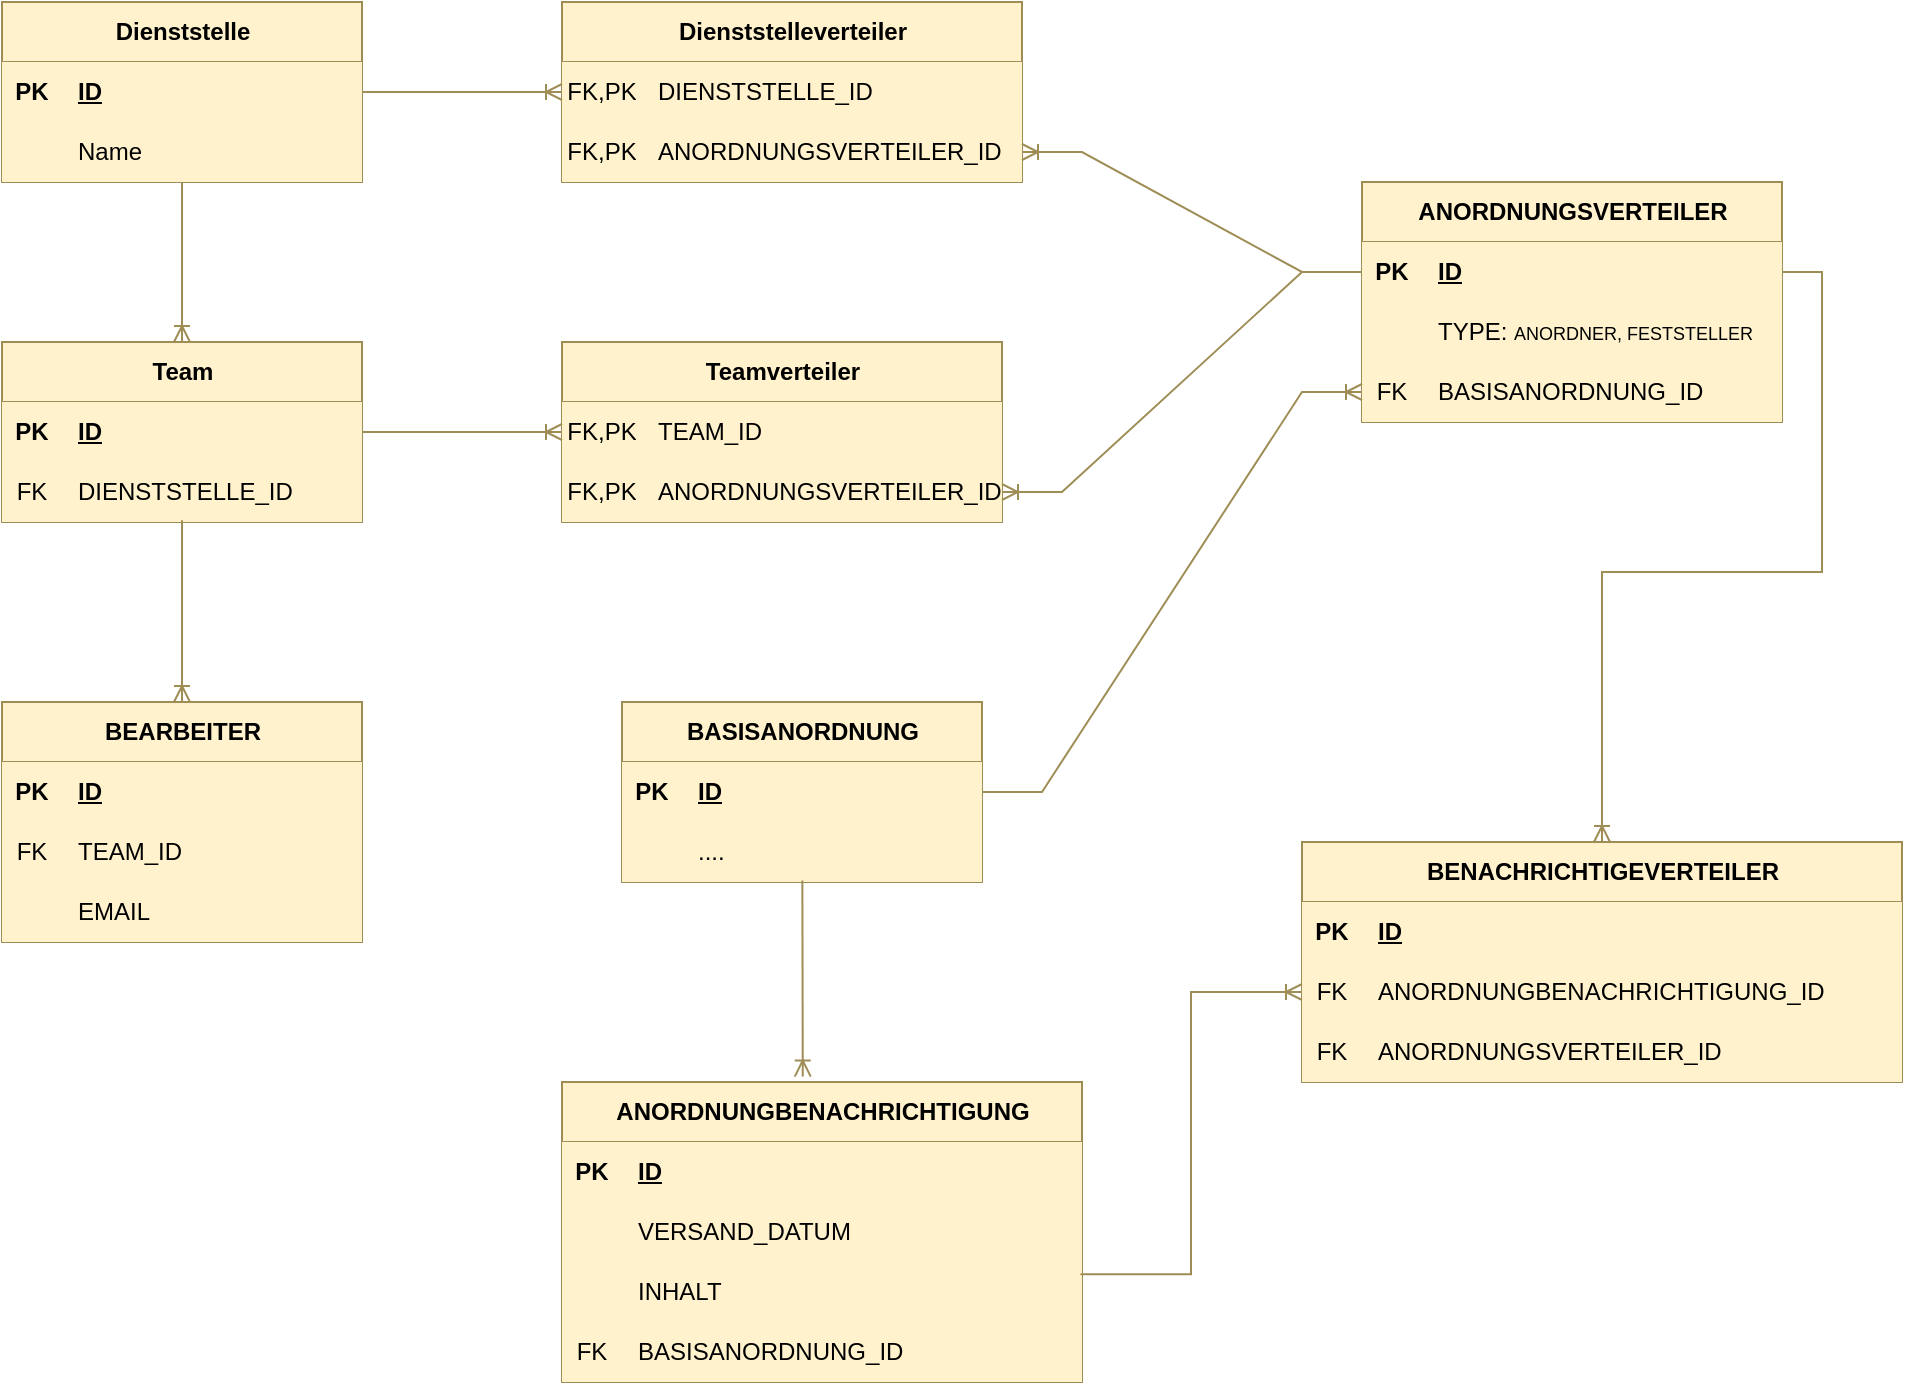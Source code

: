<mxfile version="21.6.9" type="github">
  <diagram name="Seite-1" id="PfpxPfgZqKipbwy2En_Y">
    <mxGraphModel dx="1684" dy="457" grid="1" gridSize="10" guides="1" tooltips="1" connect="1" arrows="1" fold="1" page="1" pageScale="1" pageWidth="827" pageHeight="1169" math="0" shadow="0">
      <root>
        <mxCell id="0" />
        <mxCell id="1" parent="0" />
        <mxCell id="ZoKTxdcFLCi5wjSBSqeG-37" value="BASISANORDNUNG" style="shape=table;startSize=30;container=1;collapsible=1;childLayout=tableLayout;fixedRows=1;rowLines=0;fontStyle=1;align=center;resizeLast=1;html=1;fillColor=#fff2cc;strokeColor=#9f8d56;" vertex="1" parent="1">
          <mxGeometry x="270" y="660" width="180" height="90" as="geometry" />
        </mxCell>
        <mxCell id="ZoKTxdcFLCi5wjSBSqeG-38" value="" style="shape=tableRow;horizontal=0;startSize=0;swimlaneHead=0;swimlaneBody=0;fillColor=#fff2cc;collapsible=0;dropTarget=0;points=[[0,0.5],[1,0.5]];portConstraint=eastwest;top=0;left=0;right=0;bottom=1;strokeColor=#9f8d56;" vertex="1" parent="ZoKTxdcFLCi5wjSBSqeG-37">
          <mxGeometry y="30" width="180" height="30" as="geometry" />
        </mxCell>
        <mxCell id="ZoKTxdcFLCi5wjSBSqeG-39" value="PK" style="shape=partialRectangle;connectable=0;fillColor=#fff2cc;top=0;left=0;bottom=0;right=0;fontStyle=1;overflow=hidden;whiteSpace=wrap;html=1;strokeColor=#9f8d56;" vertex="1" parent="ZoKTxdcFLCi5wjSBSqeG-38">
          <mxGeometry width="30" height="30" as="geometry">
            <mxRectangle width="30" height="30" as="alternateBounds" />
          </mxGeometry>
        </mxCell>
        <mxCell id="ZoKTxdcFLCi5wjSBSqeG-40" value="ID" style="shape=partialRectangle;connectable=0;fillColor=#fff2cc;top=0;left=0;bottom=0;right=0;align=left;spacingLeft=6;fontStyle=5;overflow=hidden;whiteSpace=wrap;html=1;strokeColor=#9f8d56;" vertex="1" parent="ZoKTxdcFLCi5wjSBSqeG-38">
          <mxGeometry x="30" width="150" height="30" as="geometry">
            <mxRectangle width="150" height="30" as="alternateBounds" />
          </mxGeometry>
        </mxCell>
        <mxCell id="ZoKTxdcFLCi5wjSBSqeG-41" value="" style="shape=tableRow;horizontal=0;startSize=0;swimlaneHead=0;swimlaneBody=0;fillColor=#fff2cc;collapsible=0;dropTarget=0;points=[[0,0.5],[1,0.5]];portConstraint=eastwest;top=0;left=0;right=0;bottom=0;strokeColor=#9f8d56;" vertex="1" parent="ZoKTxdcFLCi5wjSBSqeG-37">
          <mxGeometry y="60" width="180" height="30" as="geometry" />
        </mxCell>
        <mxCell id="ZoKTxdcFLCi5wjSBSqeG-42" value="" style="shape=partialRectangle;connectable=0;fillColor=#fff2cc;top=0;left=0;bottom=0;right=0;editable=1;overflow=hidden;whiteSpace=wrap;html=1;strokeColor=#9f8d56;" vertex="1" parent="ZoKTxdcFLCi5wjSBSqeG-41">
          <mxGeometry width="30" height="30" as="geometry">
            <mxRectangle width="30" height="30" as="alternateBounds" />
          </mxGeometry>
        </mxCell>
        <mxCell id="ZoKTxdcFLCi5wjSBSqeG-43" value="...." style="shape=partialRectangle;connectable=0;fillColor=#fff2cc;top=0;left=0;bottom=0;right=0;align=left;spacingLeft=6;overflow=hidden;whiteSpace=wrap;html=1;strokeColor=#9f8d56;" vertex="1" parent="ZoKTxdcFLCi5wjSBSqeG-41">
          <mxGeometry x="30" width="150" height="30" as="geometry">
            <mxRectangle width="150" height="30" as="alternateBounds" />
          </mxGeometry>
        </mxCell>
        <mxCell id="ZoKTxdcFLCi5wjSBSqeG-50" value="ANORDNUNGSVERTEILER" style="shape=table;startSize=30;container=1;collapsible=1;childLayout=tableLayout;fixedRows=1;rowLines=0;fontStyle=1;align=center;resizeLast=1;html=1;fillColor=#fff2cc;strokeColor=#9f8d56;" vertex="1" parent="1">
          <mxGeometry x="640" y="400" width="210" height="120" as="geometry" />
        </mxCell>
        <mxCell id="ZoKTxdcFLCi5wjSBSqeG-51" value="" style="shape=tableRow;horizontal=0;startSize=0;swimlaneHead=0;swimlaneBody=0;fillColor=#fff2cc;collapsible=0;dropTarget=0;points=[[0,0.5],[1,0.5]];portConstraint=eastwest;top=0;left=0;right=0;bottom=1;strokeColor=#9f8d56;" vertex="1" parent="ZoKTxdcFLCi5wjSBSqeG-50">
          <mxGeometry y="30" width="210" height="30" as="geometry" />
        </mxCell>
        <mxCell id="ZoKTxdcFLCi5wjSBSqeG-52" value="PK" style="shape=partialRectangle;connectable=0;fillColor=#fff2cc;top=0;left=0;bottom=0;right=0;fontStyle=1;overflow=hidden;whiteSpace=wrap;html=1;strokeColor=#9f8d56;" vertex="1" parent="ZoKTxdcFLCi5wjSBSqeG-51">
          <mxGeometry width="30" height="30" as="geometry">
            <mxRectangle width="30" height="30" as="alternateBounds" />
          </mxGeometry>
        </mxCell>
        <mxCell id="ZoKTxdcFLCi5wjSBSqeG-53" value="ID" style="shape=partialRectangle;connectable=0;fillColor=#fff2cc;top=0;left=0;bottom=0;right=0;align=left;spacingLeft=6;fontStyle=5;overflow=hidden;whiteSpace=wrap;html=1;strokeColor=#9f8d56;" vertex="1" parent="ZoKTxdcFLCi5wjSBSqeG-51">
          <mxGeometry x="30" width="180" height="30" as="geometry">
            <mxRectangle width="180" height="30" as="alternateBounds" />
          </mxGeometry>
        </mxCell>
        <mxCell id="ZoKTxdcFLCi5wjSBSqeG-60" value="" style="shape=tableRow;horizontal=0;startSize=0;swimlaneHead=0;swimlaneBody=0;fillColor=#fff2cc;collapsible=0;dropTarget=0;points=[[0,0.5],[1,0.5]];portConstraint=eastwest;top=0;left=0;right=0;bottom=0;strokeColor=#9f8d56;" vertex="1" parent="ZoKTxdcFLCi5wjSBSqeG-50">
          <mxGeometry y="60" width="210" height="30" as="geometry" />
        </mxCell>
        <mxCell id="ZoKTxdcFLCi5wjSBSqeG-61" value="" style="shape=partialRectangle;connectable=0;fillColor=#fff2cc;top=0;left=0;bottom=0;right=0;editable=1;overflow=hidden;whiteSpace=wrap;html=1;strokeColor=#9f8d56;" vertex="1" parent="ZoKTxdcFLCi5wjSBSqeG-60">
          <mxGeometry width="30" height="30" as="geometry">
            <mxRectangle width="30" height="30" as="alternateBounds" />
          </mxGeometry>
        </mxCell>
        <mxCell id="ZoKTxdcFLCi5wjSBSqeG-62" value="&lt;span style=&quot;border-color: var(--border-color);&quot;&gt;TYPE&lt;/span&gt;:&amp;nbsp;&lt;font style=&quot;border-color: var(--border-color); font-size: 9px;&quot;&gt;ANORDNER, FESTSTELLER&lt;/font&gt;" style="shape=partialRectangle;connectable=0;fillColor=#fff2cc;top=0;left=0;bottom=0;right=0;align=left;spacingLeft=6;overflow=hidden;whiteSpace=wrap;html=1;strokeColor=#9f8d56;" vertex="1" parent="ZoKTxdcFLCi5wjSBSqeG-60">
          <mxGeometry x="30" width="180" height="30" as="geometry">
            <mxRectangle width="180" height="30" as="alternateBounds" />
          </mxGeometry>
        </mxCell>
        <mxCell id="ZoKTxdcFLCi5wjSBSqeG-54" value="" style="shape=tableRow;horizontal=0;startSize=0;swimlaneHead=0;swimlaneBody=0;fillColor=#fff2cc;collapsible=0;dropTarget=0;points=[[0,0.5],[1,0.5]];portConstraint=eastwest;top=0;left=0;right=0;bottom=0;strokeColor=#9f8d56;" vertex="1" parent="ZoKTxdcFLCi5wjSBSqeG-50">
          <mxGeometry y="90" width="210" height="30" as="geometry" />
        </mxCell>
        <mxCell id="ZoKTxdcFLCi5wjSBSqeG-55" value="FK" style="shape=partialRectangle;connectable=0;fillColor=#fff2cc;top=0;left=0;bottom=0;right=0;editable=1;overflow=hidden;whiteSpace=wrap;html=1;strokeColor=#9f8d56;" vertex="1" parent="ZoKTxdcFLCi5wjSBSqeG-54">
          <mxGeometry width="30" height="30" as="geometry">
            <mxRectangle width="30" height="30" as="alternateBounds" />
          </mxGeometry>
        </mxCell>
        <mxCell id="ZoKTxdcFLCi5wjSBSqeG-56" value="BASISANORDNUNG_ID" style="shape=partialRectangle;connectable=0;fillColor=#fff2cc;top=0;left=0;bottom=0;right=0;align=left;spacingLeft=6;overflow=hidden;whiteSpace=wrap;html=1;strokeColor=#9f8d56;" vertex="1" parent="ZoKTxdcFLCi5wjSBSqeG-54">
          <mxGeometry x="30" width="180" height="30" as="geometry">
            <mxRectangle width="180" height="30" as="alternateBounds" />
          </mxGeometry>
        </mxCell>
        <mxCell id="ZoKTxdcFLCi5wjSBSqeG-67" value="" style="edgeStyle=entityRelationEdgeStyle;fontSize=12;html=1;endArrow=ERoneToMany;rounded=0;exitX=1;exitY=0.5;exitDx=0;exitDy=0;entryX=0;entryY=0.5;entryDx=0;entryDy=0;fillColor=#fff2cc;strokeColor=#9f8d56;" edge="1" parent="1" source="ZoKTxdcFLCi5wjSBSqeG-38" target="ZoKTxdcFLCi5wjSBSqeG-54">
          <mxGeometry width="100" height="100" relative="1" as="geometry">
            <mxPoint x="330" y="720" as="sourcePoint" />
            <mxPoint x="260" y="630" as="targetPoint" />
          </mxGeometry>
        </mxCell>
        <mxCell id="ZoKTxdcFLCi5wjSBSqeG-68" value="BEARBEITER" style="shape=table;startSize=30;container=1;collapsible=1;childLayout=tableLayout;fixedRows=1;rowLines=0;fontStyle=1;align=center;resizeLast=1;html=1;fillColor=#fff2cc;strokeColor=#9f8d56;" vertex="1" parent="1">
          <mxGeometry x="-40" y="660" width="180" height="120" as="geometry" />
        </mxCell>
        <mxCell id="ZoKTxdcFLCi5wjSBSqeG-69" value="" style="shape=tableRow;horizontal=0;startSize=0;swimlaneHead=0;swimlaneBody=0;fillColor=#fff2cc;collapsible=0;dropTarget=0;points=[[0,0.5],[1,0.5]];portConstraint=eastwest;top=0;left=0;right=0;bottom=1;strokeColor=#9f8d56;" vertex="1" parent="ZoKTxdcFLCi5wjSBSqeG-68">
          <mxGeometry y="30" width="180" height="30" as="geometry" />
        </mxCell>
        <mxCell id="ZoKTxdcFLCi5wjSBSqeG-70" value="PK" style="shape=partialRectangle;connectable=0;fillColor=#fff2cc;top=0;left=0;bottom=0;right=0;fontStyle=1;overflow=hidden;whiteSpace=wrap;html=1;strokeColor=#9f8d56;" vertex="1" parent="ZoKTxdcFLCi5wjSBSqeG-69">
          <mxGeometry width="30" height="30" as="geometry">
            <mxRectangle width="30" height="30" as="alternateBounds" />
          </mxGeometry>
        </mxCell>
        <mxCell id="ZoKTxdcFLCi5wjSBSqeG-71" value="ID" style="shape=partialRectangle;connectable=0;fillColor=#fff2cc;top=0;left=0;bottom=0;right=0;align=left;spacingLeft=6;fontStyle=5;overflow=hidden;whiteSpace=wrap;html=1;strokeColor=#9f8d56;" vertex="1" parent="ZoKTxdcFLCi5wjSBSqeG-69">
          <mxGeometry x="30" width="150" height="30" as="geometry">
            <mxRectangle width="150" height="30" as="alternateBounds" />
          </mxGeometry>
        </mxCell>
        <mxCell id="ZoKTxdcFLCi5wjSBSqeG-72" value="" style="shape=tableRow;horizontal=0;startSize=0;swimlaneHead=0;swimlaneBody=0;fillColor=#fff2cc;collapsible=0;dropTarget=0;points=[[0,0.5],[1,0.5]];portConstraint=eastwest;top=0;left=0;right=0;bottom=0;strokeColor=#9f8d56;" vertex="1" parent="ZoKTxdcFLCi5wjSBSqeG-68">
          <mxGeometry y="60" width="180" height="30" as="geometry" />
        </mxCell>
        <mxCell id="ZoKTxdcFLCi5wjSBSqeG-73" value="FK" style="shape=partialRectangle;connectable=0;fillColor=#fff2cc;top=0;left=0;bottom=0;right=0;editable=1;overflow=hidden;whiteSpace=wrap;html=1;strokeColor=#9f8d56;" vertex="1" parent="ZoKTxdcFLCi5wjSBSqeG-72">
          <mxGeometry width="30" height="30" as="geometry">
            <mxRectangle width="30" height="30" as="alternateBounds" />
          </mxGeometry>
        </mxCell>
        <mxCell id="ZoKTxdcFLCi5wjSBSqeG-74" value="TEAM_ID" style="shape=partialRectangle;connectable=0;fillColor=#fff2cc;top=0;left=0;bottom=0;right=0;align=left;spacingLeft=6;overflow=hidden;whiteSpace=wrap;html=1;strokeColor=#9f8d56;" vertex="1" parent="ZoKTxdcFLCi5wjSBSqeG-72">
          <mxGeometry x="30" width="150" height="30" as="geometry">
            <mxRectangle width="150" height="30" as="alternateBounds" />
          </mxGeometry>
        </mxCell>
        <mxCell id="ZoKTxdcFLCi5wjSBSqeG-128" value="" style="shape=tableRow;horizontal=0;startSize=0;swimlaneHead=0;swimlaneBody=0;fillColor=#fff2cc;collapsible=0;dropTarget=0;points=[[0,0.5],[1,0.5]];portConstraint=eastwest;top=0;left=0;right=0;bottom=0;strokeColor=#9f8d56;" vertex="1" parent="ZoKTxdcFLCi5wjSBSqeG-68">
          <mxGeometry y="90" width="180" height="30" as="geometry" />
        </mxCell>
        <mxCell id="ZoKTxdcFLCi5wjSBSqeG-129" value="" style="shape=partialRectangle;connectable=0;fillColor=#fff2cc;top=0;left=0;bottom=0;right=0;editable=1;overflow=hidden;whiteSpace=wrap;html=1;strokeColor=#9f8d56;" vertex="1" parent="ZoKTxdcFLCi5wjSBSqeG-128">
          <mxGeometry width="30" height="30" as="geometry">
            <mxRectangle width="30" height="30" as="alternateBounds" />
          </mxGeometry>
        </mxCell>
        <mxCell id="ZoKTxdcFLCi5wjSBSqeG-130" value="EMAIL" style="shape=partialRectangle;connectable=0;fillColor=#fff2cc;top=0;left=0;bottom=0;right=0;align=left;spacingLeft=6;overflow=hidden;whiteSpace=wrap;html=1;strokeColor=#9f8d56;" vertex="1" parent="ZoKTxdcFLCi5wjSBSqeG-128">
          <mxGeometry x="30" width="150" height="30" as="geometry">
            <mxRectangle width="150" height="30" as="alternateBounds" />
          </mxGeometry>
        </mxCell>
        <mxCell id="ZoKTxdcFLCi5wjSBSqeG-82" value="ANORDNUNGBENACHRICHTIGUNG" style="shape=table;startSize=30;container=1;collapsible=1;childLayout=tableLayout;fixedRows=1;rowLines=0;fontStyle=1;align=center;resizeLast=1;html=1;fillColor=#fff2cc;strokeColor=#9f8d56;" vertex="1" parent="1">
          <mxGeometry x="240" y="850" width="260" height="150" as="geometry" />
        </mxCell>
        <mxCell id="ZoKTxdcFLCi5wjSBSqeG-83" value="" style="shape=tableRow;horizontal=0;startSize=0;swimlaneHead=0;swimlaneBody=0;fillColor=#fff2cc;collapsible=0;dropTarget=0;points=[[0,0.5],[1,0.5]];portConstraint=eastwest;top=0;left=0;right=0;bottom=1;strokeColor=#9f8d56;" vertex="1" parent="ZoKTxdcFLCi5wjSBSqeG-82">
          <mxGeometry y="30" width="260" height="30" as="geometry" />
        </mxCell>
        <mxCell id="ZoKTxdcFLCi5wjSBSqeG-84" value="PK" style="shape=partialRectangle;connectable=0;fillColor=#fff2cc;top=0;left=0;bottom=0;right=0;fontStyle=1;overflow=hidden;whiteSpace=wrap;html=1;strokeColor=#9f8d56;" vertex="1" parent="ZoKTxdcFLCi5wjSBSqeG-83">
          <mxGeometry width="30" height="30" as="geometry">
            <mxRectangle width="30" height="30" as="alternateBounds" />
          </mxGeometry>
        </mxCell>
        <mxCell id="ZoKTxdcFLCi5wjSBSqeG-85" value="ID" style="shape=partialRectangle;connectable=0;fillColor=#fff2cc;top=0;left=0;bottom=0;right=0;align=left;spacingLeft=6;fontStyle=5;overflow=hidden;whiteSpace=wrap;html=1;strokeColor=#9f8d56;" vertex="1" parent="ZoKTxdcFLCi5wjSBSqeG-83">
          <mxGeometry x="30" width="230" height="30" as="geometry">
            <mxRectangle width="230" height="30" as="alternateBounds" />
          </mxGeometry>
        </mxCell>
        <mxCell id="ZoKTxdcFLCi5wjSBSqeG-86" value="" style="shape=tableRow;horizontal=0;startSize=0;swimlaneHead=0;swimlaneBody=0;fillColor=#fff2cc;collapsible=0;dropTarget=0;points=[[0,0.5],[1,0.5]];portConstraint=eastwest;top=0;left=0;right=0;bottom=0;strokeColor=#9f8d56;" vertex="1" parent="ZoKTxdcFLCi5wjSBSqeG-82">
          <mxGeometry y="60" width="260" height="30" as="geometry" />
        </mxCell>
        <mxCell id="ZoKTxdcFLCi5wjSBSqeG-87" value="" style="shape=partialRectangle;connectable=0;fillColor=#fff2cc;top=0;left=0;bottom=0;right=0;editable=1;overflow=hidden;whiteSpace=wrap;html=1;strokeColor=#9f8d56;" vertex="1" parent="ZoKTxdcFLCi5wjSBSqeG-86">
          <mxGeometry width="30" height="30" as="geometry">
            <mxRectangle width="30" height="30" as="alternateBounds" />
          </mxGeometry>
        </mxCell>
        <mxCell id="ZoKTxdcFLCi5wjSBSqeG-88" value="VERSAND_DATUM" style="shape=partialRectangle;connectable=0;fillColor=#fff2cc;top=0;left=0;bottom=0;right=0;align=left;spacingLeft=6;overflow=hidden;whiteSpace=wrap;html=1;strokeColor=#9f8d56;" vertex="1" parent="ZoKTxdcFLCi5wjSBSqeG-86">
          <mxGeometry x="30" width="230" height="30" as="geometry">
            <mxRectangle width="230" height="30" as="alternateBounds" />
          </mxGeometry>
        </mxCell>
        <mxCell id="ZoKTxdcFLCi5wjSBSqeG-89" value="" style="shape=tableRow;horizontal=0;startSize=0;swimlaneHead=0;swimlaneBody=0;fillColor=#fff2cc;collapsible=0;dropTarget=0;points=[[0,0.5],[1,0.5]];portConstraint=eastwest;top=0;left=0;right=0;bottom=0;strokeColor=#9f8d56;" vertex="1" parent="ZoKTxdcFLCi5wjSBSqeG-82">
          <mxGeometry y="90" width="260" height="30" as="geometry" />
        </mxCell>
        <mxCell id="ZoKTxdcFLCi5wjSBSqeG-90" value="" style="shape=partialRectangle;connectable=0;fillColor=#fff2cc;top=0;left=0;bottom=0;right=0;editable=1;overflow=hidden;whiteSpace=wrap;html=1;strokeColor=#9f8d56;" vertex="1" parent="ZoKTxdcFLCi5wjSBSqeG-89">
          <mxGeometry width="30" height="30" as="geometry">
            <mxRectangle width="30" height="30" as="alternateBounds" />
          </mxGeometry>
        </mxCell>
        <mxCell id="ZoKTxdcFLCi5wjSBSqeG-91" value="INHALT" style="shape=partialRectangle;connectable=0;fillColor=#fff2cc;top=0;left=0;bottom=0;right=0;align=left;spacingLeft=6;overflow=hidden;whiteSpace=wrap;html=1;strokeColor=#9f8d56;" vertex="1" parent="ZoKTxdcFLCi5wjSBSqeG-89">
          <mxGeometry x="30" width="230" height="30" as="geometry">
            <mxRectangle width="230" height="30" as="alternateBounds" />
          </mxGeometry>
        </mxCell>
        <mxCell id="ZoKTxdcFLCi5wjSBSqeG-92" value="" style="shape=tableRow;horizontal=0;startSize=0;swimlaneHead=0;swimlaneBody=0;fillColor=#fff2cc;collapsible=0;dropTarget=0;points=[[0,0.5],[1,0.5]];portConstraint=eastwest;top=0;left=0;right=0;bottom=0;strokeColor=#9f8d56;" vertex="1" parent="ZoKTxdcFLCi5wjSBSqeG-82">
          <mxGeometry y="120" width="260" height="30" as="geometry" />
        </mxCell>
        <mxCell id="ZoKTxdcFLCi5wjSBSqeG-93" value="FK" style="shape=partialRectangle;connectable=0;fillColor=#fff2cc;top=0;left=0;bottom=0;right=0;editable=1;overflow=hidden;whiteSpace=wrap;html=1;strokeColor=#9f8d56;" vertex="1" parent="ZoKTxdcFLCi5wjSBSqeG-92">
          <mxGeometry width="30" height="30" as="geometry">
            <mxRectangle width="30" height="30" as="alternateBounds" />
          </mxGeometry>
        </mxCell>
        <mxCell id="ZoKTxdcFLCi5wjSBSqeG-94" value="BASISANORDNUNG_ID" style="shape=partialRectangle;connectable=0;fillColor=#fff2cc;top=0;left=0;bottom=0;right=0;align=left;spacingLeft=6;overflow=hidden;whiteSpace=wrap;html=1;strokeColor=#9f8d56;" vertex="1" parent="ZoKTxdcFLCi5wjSBSqeG-92">
          <mxGeometry x="30" width="230" height="30" as="geometry">
            <mxRectangle width="230" height="30" as="alternateBounds" />
          </mxGeometry>
        </mxCell>
        <mxCell id="ZoKTxdcFLCi5wjSBSqeG-96" value="BENACHRICHTIGEVERTEILER" style="shape=table;startSize=30;container=1;collapsible=1;childLayout=tableLayout;fixedRows=1;rowLines=0;fontStyle=1;align=center;resizeLast=1;html=1;fillColor=#fff2cc;strokeColor=#9f8d56;" vertex="1" parent="1">
          <mxGeometry x="610" y="730" width="300.0" height="120" as="geometry" />
        </mxCell>
        <mxCell id="ZoKTxdcFLCi5wjSBSqeG-97" value="" style="shape=tableRow;horizontal=0;startSize=0;swimlaneHead=0;swimlaneBody=0;fillColor=#fff2cc;collapsible=0;dropTarget=0;points=[[0,0.5],[1,0.5]];portConstraint=eastwest;top=0;left=0;right=0;bottom=1;strokeColor=#9f8d56;" vertex="1" parent="ZoKTxdcFLCi5wjSBSqeG-96">
          <mxGeometry y="30" width="300.0" height="30" as="geometry" />
        </mxCell>
        <mxCell id="ZoKTxdcFLCi5wjSBSqeG-98" value="PK" style="shape=partialRectangle;connectable=0;fillColor=#fff2cc;top=0;left=0;bottom=0;right=0;fontStyle=1;overflow=hidden;whiteSpace=wrap;html=1;strokeColor=#9f8d56;" vertex="1" parent="ZoKTxdcFLCi5wjSBSqeG-97">
          <mxGeometry width="30" height="30" as="geometry">
            <mxRectangle width="30" height="30" as="alternateBounds" />
          </mxGeometry>
        </mxCell>
        <mxCell id="ZoKTxdcFLCi5wjSBSqeG-99" value="ID" style="shape=partialRectangle;connectable=0;fillColor=#fff2cc;top=0;left=0;bottom=0;right=0;align=left;spacingLeft=6;fontStyle=5;overflow=hidden;whiteSpace=wrap;html=1;strokeColor=#9f8d56;" vertex="1" parent="ZoKTxdcFLCi5wjSBSqeG-97">
          <mxGeometry x="30" width="270.0" height="30" as="geometry">
            <mxRectangle width="270.0" height="30" as="alternateBounds" />
          </mxGeometry>
        </mxCell>
        <mxCell id="ZoKTxdcFLCi5wjSBSqeG-100" value="" style="shape=tableRow;horizontal=0;startSize=0;swimlaneHead=0;swimlaneBody=0;fillColor=#fff2cc;collapsible=0;dropTarget=0;points=[[0,0.5],[1,0.5]];portConstraint=eastwest;top=0;left=0;right=0;bottom=0;strokeColor=#9f8d56;" vertex="1" parent="ZoKTxdcFLCi5wjSBSqeG-96">
          <mxGeometry y="60" width="300.0" height="30" as="geometry" />
        </mxCell>
        <mxCell id="ZoKTxdcFLCi5wjSBSqeG-101" value="FK" style="shape=partialRectangle;connectable=0;fillColor=#fff2cc;top=0;left=0;bottom=0;right=0;editable=1;overflow=hidden;whiteSpace=wrap;html=1;strokeColor=#9f8d56;" vertex="1" parent="ZoKTxdcFLCi5wjSBSqeG-100">
          <mxGeometry width="30" height="30" as="geometry">
            <mxRectangle width="30" height="30" as="alternateBounds" />
          </mxGeometry>
        </mxCell>
        <mxCell id="ZoKTxdcFLCi5wjSBSqeG-102" value="ANORDNUNGBENACHRICHTIGUNG_ID" style="shape=partialRectangle;connectable=0;fillColor=#fff2cc;top=0;left=0;bottom=0;right=0;align=left;spacingLeft=6;overflow=hidden;whiteSpace=wrap;html=1;strokeColor=#9f8d56;" vertex="1" parent="ZoKTxdcFLCi5wjSBSqeG-100">
          <mxGeometry x="30" width="270.0" height="30" as="geometry">
            <mxRectangle width="270.0" height="30" as="alternateBounds" />
          </mxGeometry>
        </mxCell>
        <mxCell id="ZoKTxdcFLCi5wjSBSqeG-103" value="" style="shape=tableRow;horizontal=0;startSize=0;swimlaneHead=0;swimlaneBody=0;fillColor=#fff2cc;collapsible=0;dropTarget=0;points=[[0,0.5],[1,0.5]];portConstraint=eastwest;top=0;left=0;right=0;bottom=0;strokeColor=#9f8d56;" vertex="1" parent="ZoKTxdcFLCi5wjSBSqeG-96">
          <mxGeometry y="90" width="300.0" height="30" as="geometry" />
        </mxCell>
        <mxCell id="ZoKTxdcFLCi5wjSBSqeG-104" value="FK" style="shape=partialRectangle;connectable=0;fillColor=#fff2cc;top=0;left=0;bottom=0;right=0;editable=1;overflow=hidden;whiteSpace=wrap;html=1;strokeColor=#9f8d56;" vertex="1" parent="ZoKTxdcFLCi5wjSBSqeG-103">
          <mxGeometry width="30" height="30" as="geometry">
            <mxRectangle width="30" height="30" as="alternateBounds" />
          </mxGeometry>
        </mxCell>
        <mxCell id="ZoKTxdcFLCi5wjSBSqeG-105" value="ANORDNUNGSVERTEILER_ID" style="shape=partialRectangle;connectable=0;fillColor=#fff2cc;top=0;left=0;bottom=0;right=0;align=left;spacingLeft=6;overflow=hidden;whiteSpace=wrap;html=1;strokeColor=#9f8d56;" vertex="1" parent="ZoKTxdcFLCi5wjSBSqeG-103">
          <mxGeometry x="30" width="270.0" height="30" as="geometry">
            <mxRectangle width="270.0" height="30" as="alternateBounds" />
          </mxGeometry>
        </mxCell>
        <mxCell id="ZoKTxdcFLCi5wjSBSqeG-109" value="" style="fontSize=12;html=1;endArrow=ERoneToMany;rounded=0;entryX=0.463;entryY=-0.018;entryDx=0;entryDy=0;entryPerimeter=0;fillColor=#fff2cc;strokeColor=#9f8d56;exitX=0.501;exitY=0.976;exitDx=0;exitDy=0;exitPerimeter=0;" edge="1" parent="1" source="ZoKTxdcFLCi5wjSBSqeG-41" target="ZoKTxdcFLCi5wjSBSqeG-82">
          <mxGeometry width="100" height="100" relative="1" as="geometry">
            <mxPoint x="190" y="530" as="sourcePoint" />
            <mxPoint x="280.0" y="605" as="targetPoint" />
          </mxGeometry>
        </mxCell>
        <mxCell id="ZoKTxdcFLCi5wjSBSqeG-110" value="" style="fontSize=12;html=1;endArrow=ERoneToMany;rounded=0;exitX=0.997;exitY=1.204;exitDx=0;exitDy=0;entryX=0;entryY=0.5;entryDx=0;entryDy=0;edgeStyle=elbowEdgeStyle;exitPerimeter=0;fillColor=#fff2cc;strokeColor=#9f8d56;" edge="1" parent="1" source="ZoKTxdcFLCi5wjSBSqeG-86" target="ZoKTxdcFLCi5wjSBSqeG-100">
          <mxGeometry width="100" height="100" relative="1" as="geometry">
            <mxPoint x="290" y="525" as="sourcePoint" />
            <mxPoint x="340" y="675" as="targetPoint" />
          </mxGeometry>
        </mxCell>
        <mxCell id="ZoKTxdcFLCi5wjSBSqeG-111" value="" style="fontSize=12;html=1;endArrow=ERoneToMany;rounded=0;exitX=1;exitY=0.5;exitDx=0;exitDy=0;entryX=0.5;entryY=0;entryDx=0;entryDy=0;fillColor=#fff2cc;strokeColor=#9f8d56;edgeStyle=orthogonalEdgeStyle;" edge="1" parent="1" source="ZoKTxdcFLCi5wjSBSqeG-51" target="ZoKTxdcFLCi5wjSBSqeG-96">
          <mxGeometry width="100" height="100" relative="1" as="geometry">
            <mxPoint x="340" y="735" as="sourcePoint" />
            <mxPoint x="500" y="735" as="targetPoint" />
            <Array as="points">
              <mxPoint x="870" y="445" />
              <mxPoint x="870" y="595" />
              <mxPoint x="760" y="595" />
            </Array>
          </mxGeometry>
        </mxCell>
        <mxCell id="ZoKTxdcFLCi5wjSBSqeG-112" value="Dienststelle" style="shape=table;startSize=30;container=1;collapsible=1;childLayout=tableLayout;fixedRows=1;rowLines=0;fontStyle=1;align=center;resizeLast=1;html=1;fillColor=#fff2cc;strokeColor=#9f8d56;" vertex="1" parent="1">
          <mxGeometry x="-40" y="310" width="180" height="90" as="geometry" />
        </mxCell>
        <mxCell id="ZoKTxdcFLCi5wjSBSqeG-113" value="" style="shape=tableRow;horizontal=0;startSize=0;swimlaneHead=0;swimlaneBody=0;fillColor=#fff2cc;collapsible=0;dropTarget=0;points=[[0,0.5],[1,0.5]];portConstraint=eastwest;top=0;left=0;right=0;bottom=1;strokeColor=#9f8d56;" vertex="1" parent="ZoKTxdcFLCi5wjSBSqeG-112">
          <mxGeometry y="30" width="180" height="30" as="geometry" />
        </mxCell>
        <mxCell id="ZoKTxdcFLCi5wjSBSqeG-114" value="PK" style="shape=partialRectangle;connectable=0;fillColor=#fff2cc;top=0;left=0;bottom=0;right=0;fontStyle=1;overflow=hidden;whiteSpace=wrap;html=1;strokeColor=#9f8d56;" vertex="1" parent="ZoKTxdcFLCi5wjSBSqeG-113">
          <mxGeometry width="30" height="30" as="geometry">
            <mxRectangle width="30" height="30" as="alternateBounds" />
          </mxGeometry>
        </mxCell>
        <mxCell id="ZoKTxdcFLCi5wjSBSqeG-115" value="ID" style="shape=partialRectangle;connectable=0;fillColor=#fff2cc;top=0;left=0;bottom=0;right=0;align=left;spacingLeft=6;fontStyle=5;overflow=hidden;whiteSpace=wrap;html=1;strokeColor=#9f8d56;" vertex="1" parent="ZoKTxdcFLCi5wjSBSqeG-113">
          <mxGeometry x="30" width="150" height="30" as="geometry">
            <mxRectangle width="150" height="30" as="alternateBounds" />
          </mxGeometry>
        </mxCell>
        <mxCell id="ZoKTxdcFLCi5wjSBSqeG-116" value="" style="shape=tableRow;horizontal=0;startSize=0;swimlaneHead=0;swimlaneBody=0;fillColor=#fff2cc;collapsible=0;dropTarget=0;points=[[0,0.5],[1,0.5]];portConstraint=eastwest;top=0;left=0;right=0;bottom=0;strokeColor=#9f8d56;" vertex="1" parent="ZoKTxdcFLCi5wjSBSqeG-112">
          <mxGeometry y="60" width="180" height="30" as="geometry" />
        </mxCell>
        <mxCell id="ZoKTxdcFLCi5wjSBSqeG-117" value="" style="shape=partialRectangle;connectable=0;fillColor=#fff2cc;top=0;left=0;bottom=0;right=0;editable=1;overflow=hidden;whiteSpace=wrap;html=1;strokeColor=#9f8d56;" vertex="1" parent="ZoKTxdcFLCi5wjSBSqeG-116">
          <mxGeometry width="30" height="30" as="geometry">
            <mxRectangle width="30" height="30" as="alternateBounds" />
          </mxGeometry>
        </mxCell>
        <mxCell id="ZoKTxdcFLCi5wjSBSqeG-118" value="Name" style="shape=partialRectangle;connectable=0;fillColor=#fff2cc;top=0;left=0;bottom=0;right=0;align=left;spacingLeft=6;overflow=hidden;whiteSpace=wrap;html=1;strokeColor=#9f8d56;" vertex="1" parent="ZoKTxdcFLCi5wjSBSqeG-116">
          <mxGeometry x="30" width="150" height="30" as="geometry">
            <mxRectangle width="150" height="30" as="alternateBounds" />
          </mxGeometry>
        </mxCell>
        <mxCell id="ZoKTxdcFLCi5wjSBSqeG-119" value="Team" style="shape=table;startSize=30;container=1;collapsible=1;childLayout=tableLayout;fixedRows=1;rowLines=0;fontStyle=1;align=center;resizeLast=1;html=1;fillColor=#fff2cc;strokeColor=#9f8d56;" vertex="1" parent="1">
          <mxGeometry x="-40" y="480" width="180" height="90" as="geometry" />
        </mxCell>
        <mxCell id="ZoKTxdcFLCi5wjSBSqeG-120" value="" style="shape=tableRow;horizontal=0;startSize=0;swimlaneHead=0;swimlaneBody=0;fillColor=#fff2cc;collapsible=0;dropTarget=0;points=[[0,0.5],[1,0.5]];portConstraint=eastwest;top=0;left=0;right=0;bottom=1;strokeColor=#9f8d56;" vertex="1" parent="ZoKTxdcFLCi5wjSBSqeG-119">
          <mxGeometry y="30" width="180" height="30" as="geometry" />
        </mxCell>
        <mxCell id="ZoKTxdcFLCi5wjSBSqeG-121" value="PK" style="shape=partialRectangle;connectable=0;fillColor=#fff2cc;top=0;left=0;bottom=0;right=0;fontStyle=1;overflow=hidden;whiteSpace=wrap;html=1;strokeColor=#9f8d56;" vertex="1" parent="ZoKTxdcFLCi5wjSBSqeG-120">
          <mxGeometry width="30" height="30" as="geometry">
            <mxRectangle width="30" height="30" as="alternateBounds" />
          </mxGeometry>
        </mxCell>
        <mxCell id="ZoKTxdcFLCi5wjSBSqeG-122" value="ID" style="shape=partialRectangle;connectable=0;fillColor=#fff2cc;top=0;left=0;bottom=0;right=0;align=left;spacingLeft=6;fontStyle=5;overflow=hidden;whiteSpace=wrap;html=1;strokeColor=#9f8d56;" vertex="1" parent="ZoKTxdcFLCi5wjSBSqeG-120">
          <mxGeometry x="30" width="150" height="30" as="geometry">
            <mxRectangle width="150" height="30" as="alternateBounds" />
          </mxGeometry>
        </mxCell>
        <mxCell id="ZoKTxdcFLCi5wjSBSqeG-123" value="" style="shape=tableRow;horizontal=0;startSize=0;swimlaneHead=0;swimlaneBody=0;fillColor=#fff2cc;collapsible=0;dropTarget=0;points=[[0,0.5],[1,0.5]];portConstraint=eastwest;top=0;left=0;right=0;bottom=0;strokeColor=#9f8d56;" vertex="1" parent="ZoKTxdcFLCi5wjSBSqeG-119">
          <mxGeometry y="60" width="180" height="30" as="geometry" />
        </mxCell>
        <mxCell id="ZoKTxdcFLCi5wjSBSqeG-124" value="FK" style="shape=partialRectangle;connectable=0;fillColor=#fff2cc;top=0;left=0;bottom=0;right=0;editable=1;overflow=hidden;whiteSpace=wrap;html=1;strokeColor=#9f8d56;" vertex="1" parent="ZoKTxdcFLCi5wjSBSqeG-123">
          <mxGeometry width="30" height="30" as="geometry">
            <mxRectangle width="30" height="30" as="alternateBounds" />
          </mxGeometry>
        </mxCell>
        <mxCell id="ZoKTxdcFLCi5wjSBSqeG-125" value="DIENSTSTELLE_ID" style="shape=partialRectangle;connectable=0;fillColor=#fff2cc;top=0;left=0;bottom=0;right=0;align=left;spacingLeft=6;overflow=hidden;whiteSpace=wrap;html=1;strokeColor=#9f8d56;" vertex="1" parent="ZoKTxdcFLCi5wjSBSqeG-123">
          <mxGeometry x="30" width="150" height="30" as="geometry">
            <mxRectangle width="150" height="30" as="alternateBounds" />
          </mxGeometry>
        </mxCell>
        <mxCell id="ZoKTxdcFLCi5wjSBSqeG-126" value="" style="fontSize=12;html=1;endArrow=ERoneToMany;rounded=0;entryX=0.5;entryY=0;entryDx=0;entryDy=0;fillColor=#fff2cc;strokeColor=#9f8d56;" edge="1" parent="1" target="ZoKTxdcFLCi5wjSBSqeG-119">
          <mxGeometry width="100" height="100" relative="1" as="geometry">
            <mxPoint x="50" y="400" as="sourcePoint" />
            <mxPoint x="500" y="435" as="targetPoint" />
          </mxGeometry>
        </mxCell>
        <mxCell id="ZoKTxdcFLCi5wjSBSqeG-127" value="" style="fontSize=12;html=1;endArrow=ERoneToMany;rounded=0;exitX=0.5;exitY=0.971;exitDx=0;exitDy=0;entryX=0.5;entryY=0;entryDx=0;entryDy=0;fillColor=#fff2cc;strokeColor=#9f8d56;exitPerimeter=0;" edge="1" parent="1" source="ZoKTxdcFLCi5wjSBSqeG-123" target="ZoKTxdcFLCi5wjSBSqeG-68">
          <mxGeometry width="100" height="100" relative="1" as="geometry">
            <mxPoint x="280" y="295" as="sourcePoint" />
            <mxPoint x="500" y="435" as="targetPoint" />
          </mxGeometry>
        </mxCell>
        <mxCell id="ZoKTxdcFLCi5wjSBSqeG-131" value="Dienststelleverteiler" style="shape=table;startSize=30;container=1;collapsible=1;childLayout=tableLayout;fixedRows=1;rowLines=0;fontStyle=1;align=center;resizeLast=1;html=1;fillColor=#fff2cc;strokeColor=#9f8d56;" vertex="1" parent="1">
          <mxGeometry x="240" y="310" width="230" height="90" as="geometry" />
        </mxCell>
        <mxCell id="ZoKTxdcFLCi5wjSBSqeG-141" value="" style="shape=tableRow;horizontal=0;startSize=0;swimlaneHead=0;swimlaneBody=0;fillColor=#fff2cc;collapsible=0;dropTarget=0;points=[[0,0.5],[1,0.5]];portConstraint=eastwest;top=0;left=0;right=0;bottom=0;strokeColor=#9f8d56;" vertex="1" parent="ZoKTxdcFLCi5wjSBSqeG-131">
          <mxGeometry y="30" width="230" height="30" as="geometry" />
        </mxCell>
        <mxCell id="ZoKTxdcFLCi5wjSBSqeG-142" value="FK,PK" style="shape=partialRectangle;connectable=0;fillColor=#fff2cc;top=0;left=0;bottom=0;right=0;editable=1;overflow=hidden;whiteSpace=wrap;html=1;strokeColor=#9f8d56;" vertex="1" parent="ZoKTxdcFLCi5wjSBSqeG-141">
          <mxGeometry width="40" height="30" as="geometry">
            <mxRectangle width="40" height="30" as="alternateBounds" />
          </mxGeometry>
        </mxCell>
        <mxCell id="ZoKTxdcFLCi5wjSBSqeG-143" value="DIENSTSTELLE_ID" style="shape=partialRectangle;connectable=0;fillColor=#fff2cc;top=0;left=0;bottom=0;right=0;align=left;spacingLeft=6;overflow=hidden;whiteSpace=wrap;html=1;strokeColor=#9f8d56;" vertex="1" parent="ZoKTxdcFLCi5wjSBSqeG-141">
          <mxGeometry x="40" width="190" height="30" as="geometry">
            <mxRectangle width="190" height="30" as="alternateBounds" />
          </mxGeometry>
        </mxCell>
        <mxCell id="ZoKTxdcFLCi5wjSBSqeG-154" value="" style="shape=tableRow;horizontal=0;startSize=0;swimlaneHead=0;swimlaneBody=0;fillColor=#fff2cc;collapsible=0;dropTarget=0;points=[[0,0.5],[1,0.5]];portConstraint=eastwest;top=0;left=0;right=0;bottom=0;strokeColor=#9f8d56;" vertex="1" parent="ZoKTxdcFLCi5wjSBSqeG-131">
          <mxGeometry y="60" width="230" height="30" as="geometry" />
        </mxCell>
        <mxCell id="ZoKTxdcFLCi5wjSBSqeG-155" value="FK,PK" style="shape=partialRectangle;connectable=0;fillColor=#fff2cc;top=0;left=0;bottom=0;right=0;editable=1;overflow=hidden;whiteSpace=wrap;html=1;strokeColor=#9f8d56;" vertex="1" parent="ZoKTxdcFLCi5wjSBSqeG-154">
          <mxGeometry width="40" height="30" as="geometry">
            <mxRectangle width="40" height="30" as="alternateBounds" />
          </mxGeometry>
        </mxCell>
        <mxCell id="ZoKTxdcFLCi5wjSBSqeG-156" value="ANORDNUNGSVERTEILER_ID" style="shape=partialRectangle;connectable=0;fillColor=#fff2cc;top=0;left=0;bottom=0;right=0;align=left;spacingLeft=6;overflow=hidden;whiteSpace=wrap;html=1;strokeColor=#9f8d56;" vertex="1" parent="ZoKTxdcFLCi5wjSBSqeG-154">
          <mxGeometry x="40" width="190" height="30" as="geometry">
            <mxRectangle width="190" height="30" as="alternateBounds" />
          </mxGeometry>
        </mxCell>
        <mxCell id="ZoKTxdcFLCi5wjSBSqeG-144" value="Teamverteiler" style="shape=table;startSize=30;container=1;collapsible=1;childLayout=tableLayout;fixedRows=1;rowLines=0;fontStyle=1;align=center;resizeLast=1;html=1;fillColor=#fff2cc;strokeColor=#9f8d56;" vertex="1" parent="1">
          <mxGeometry x="240" y="480" width="220" height="90" as="geometry" />
        </mxCell>
        <mxCell id="ZoKTxdcFLCi5wjSBSqeG-148" value="" style="shape=tableRow;horizontal=0;startSize=0;swimlaneHead=0;swimlaneBody=0;fillColor=#fff2cc;collapsible=0;dropTarget=0;points=[[0,0.5],[1,0.5]];portConstraint=eastwest;top=0;left=0;right=0;bottom=0;strokeColor=#9f8d56;" vertex="1" parent="ZoKTxdcFLCi5wjSBSqeG-144">
          <mxGeometry y="30" width="220" height="30" as="geometry" />
        </mxCell>
        <mxCell id="ZoKTxdcFLCi5wjSBSqeG-149" value="FK,PK" style="shape=partialRectangle;connectable=0;fillColor=#fff2cc;top=0;left=0;bottom=0;right=0;editable=1;overflow=hidden;whiteSpace=wrap;html=1;strokeColor=#9f8d56;" vertex="1" parent="ZoKTxdcFLCi5wjSBSqeG-148">
          <mxGeometry width="40" height="30" as="geometry">
            <mxRectangle width="40" height="30" as="alternateBounds" />
          </mxGeometry>
        </mxCell>
        <mxCell id="ZoKTxdcFLCi5wjSBSqeG-150" value="TEAM_ID" style="shape=partialRectangle;connectable=0;fillColor=#fff2cc;top=0;left=0;bottom=0;right=0;align=left;spacingLeft=6;overflow=hidden;whiteSpace=wrap;html=1;strokeColor=#9f8d56;" vertex="1" parent="ZoKTxdcFLCi5wjSBSqeG-148">
          <mxGeometry x="40" width="180" height="30" as="geometry">
            <mxRectangle width="180" height="30" as="alternateBounds" />
          </mxGeometry>
        </mxCell>
        <mxCell id="ZoKTxdcFLCi5wjSBSqeG-151" value="" style="shape=tableRow;horizontal=0;startSize=0;swimlaneHead=0;swimlaneBody=0;fillColor=#fff2cc;collapsible=0;dropTarget=0;points=[[0,0.5],[1,0.5]];portConstraint=eastwest;top=0;left=0;right=0;bottom=0;strokeColor=#9f8d56;" vertex="1" parent="ZoKTxdcFLCi5wjSBSqeG-144">
          <mxGeometry y="60" width="220" height="30" as="geometry" />
        </mxCell>
        <mxCell id="ZoKTxdcFLCi5wjSBSqeG-152" value="FK,PK" style="shape=partialRectangle;connectable=0;fillColor=#fff2cc;top=0;left=0;bottom=0;right=0;editable=1;overflow=hidden;whiteSpace=wrap;html=1;strokeColor=#9f8d56;" vertex="1" parent="ZoKTxdcFLCi5wjSBSqeG-151">
          <mxGeometry width="40" height="30" as="geometry">
            <mxRectangle width="40" height="30" as="alternateBounds" />
          </mxGeometry>
        </mxCell>
        <mxCell id="ZoKTxdcFLCi5wjSBSqeG-153" value="ANORDNUNGSVERTEILER_ID" style="shape=partialRectangle;connectable=0;fillColor=#fff2cc;top=0;left=0;bottom=0;right=0;align=left;spacingLeft=6;overflow=hidden;whiteSpace=wrap;html=1;strokeColor=#9f8d56;" vertex="1" parent="ZoKTxdcFLCi5wjSBSqeG-151">
          <mxGeometry x="40" width="180" height="30" as="geometry">
            <mxRectangle width="180" height="30" as="alternateBounds" />
          </mxGeometry>
        </mxCell>
        <mxCell id="ZoKTxdcFLCi5wjSBSqeG-157" value="" style="edgeStyle=entityRelationEdgeStyle;fontSize=12;html=1;endArrow=ERoneToMany;rounded=0;exitX=0;exitY=0.5;exitDx=0;exitDy=0;entryX=1;entryY=0.5;entryDx=0;entryDy=0;fillColor=#fff2cc;strokeColor=#9f8d56;" edge="1" parent="1" source="ZoKTxdcFLCi5wjSBSqeG-51" target="ZoKTxdcFLCi5wjSBSqeG-151">
          <mxGeometry width="100" height="100" relative="1" as="geometry">
            <mxPoint x="460" y="715" as="sourcePoint" />
            <mxPoint x="650" y="515" as="targetPoint" />
          </mxGeometry>
        </mxCell>
        <mxCell id="ZoKTxdcFLCi5wjSBSqeG-158" value="" style="edgeStyle=entityRelationEdgeStyle;fontSize=12;html=1;endArrow=ERoneToMany;rounded=0;exitX=0;exitY=0.5;exitDx=0;exitDy=0;entryX=1;entryY=0.5;entryDx=0;entryDy=0;fillColor=#fff2cc;strokeColor=#9f8d56;" edge="1" parent="1" source="ZoKTxdcFLCi5wjSBSqeG-51" target="ZoKTxdcFLCi5wjSBSqeG-154">
          <mxGeometry width="100" height="100" relative="1" as="geometry">
            <mxPoint x="650" y="485" as="sourcePoint" />
            <mxPoint x="470" y="565" as="targetPoint" />
          </mxGeometry>
        </mxCell>
        <mxCell id="ZoKTxdcFLCi5wjSBSqeG-159" value="" style="edgeStyle=entityRelationEdgeStyle;fontSize=12;html=1;endArrow=ERoneToMany;rounded=0;exitX=1;exitY=0.5;exitDx=0;exitDy=0;entryX=0;entryY=0.5;entryDx=0;entryDy=0;fillColor=#fff2cc;strokeColor=#9f8d56;" edge="1" parent="1" source="ZoKTxdcFLCi5wjSBSqeG-120" target="ZoKTxdcFLCi5wjSBSqeG-148">
          <mxGeometry width="100" height="100" relative="1" as="geometry">
            <mxPoint x="650" y="455" as="sourcePoint" />
            <mxPoint x="470" y="595" as="targetPoint" />
          </mxGeometry>
        </mxCell>
        <mxCell id="ZoKTxdcFLCi5wjSBSqeG-160" value="" style="edgeStyle=entityRelationEdgeStyle;fontSize=12;html=1;endArrow=ERoneToMany;rounded=0;exitX=1;exitY=0.5;exitDx=0;exitDy=0;entryX=0;entryY=0.5;entryDx=0;entryDy=0;fillColor=#fff2cc;strokeColor=#9f8d56;" edge="1" parent="1" source="ZoKTxdcFLCi5wjSBSqeG-113" target="ZoKTxdcFLCi5wjSBSqeG-141">
          <mxGeometry width="100" height="100" relative="1" as="geometry">
            <mxPoint x="150" y="535" as="sourcePoint" />
            <mxPoint x="250" y="565" as="targetPoint" />
          </mxGeometry>
        </mxCell>
      </root>
    </mxGraphModel>
  </diagram>
</mxfile>
